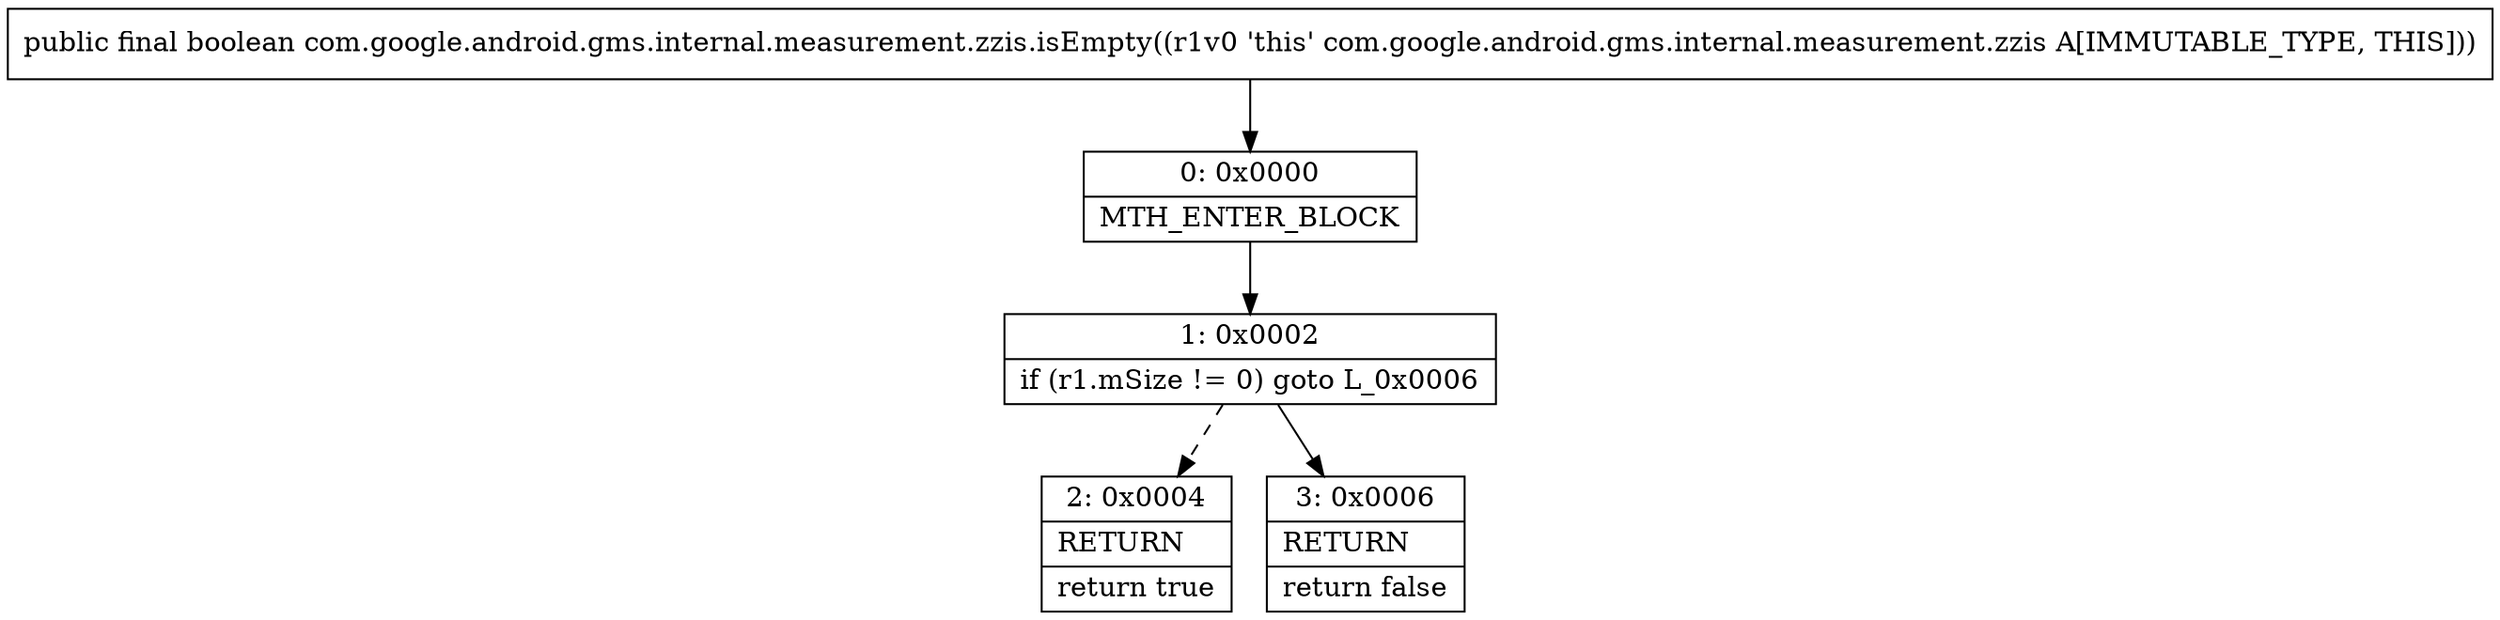 digraph "CFG forcom.google.android.gms.internal.measurement.zzis.isEmpty()Z" {
Node_0 [shape=record,label="{0\:\ 0x0000|MTH_ENTER_BLOCK\l}"];
Node_1 [shape=record,label="{1\:\ 0x0002|if (r1.mSize != 0) goto L_0x0006\l}"];
Node_2 [shape=record,label="{2\:\ 0x0004|RETURN\l|return true\l}"];
Node_3 [shape=record,label="{3\:\ 0x0006|RETURN\l|return false\l}"];
MethodNode[shape=record,label="{public final boolean com.google.android.gms.internal.measurement.zzis.isEmpty((r1v0 'this' com.google.android.gms.internal.measurement.zzis A[IMMUTABLE_TYPE, THIS])) }"];
MethodNode -> Node_0;
Node_0 -> Node_1;
Node_1 -> Node_2[style=dashed];
Node_1 -> Node_3;
}

